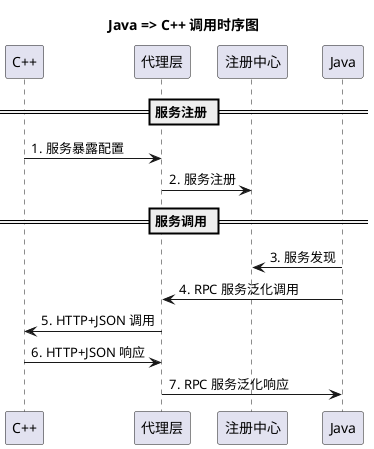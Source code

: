 @startuml

title Java => C++ 调用时序图

== 服务注册 ==

"C++" -> 代理层: 1. 服务暴露配置
代理层 -> 注册中心: 2. 服务注册

== 服务调用 ==

Java -> 注册中心: 3. 服务发现
Java -> 代理层: 4. RPC 服务泛化调用
代理层 -> "C++": 5. HTTP+JSON 调用
"C++" -> 代理层: 6. HTTP+JSON 响应
代理层 -> Java: 7. RPC 服务泛化响应

@enduml